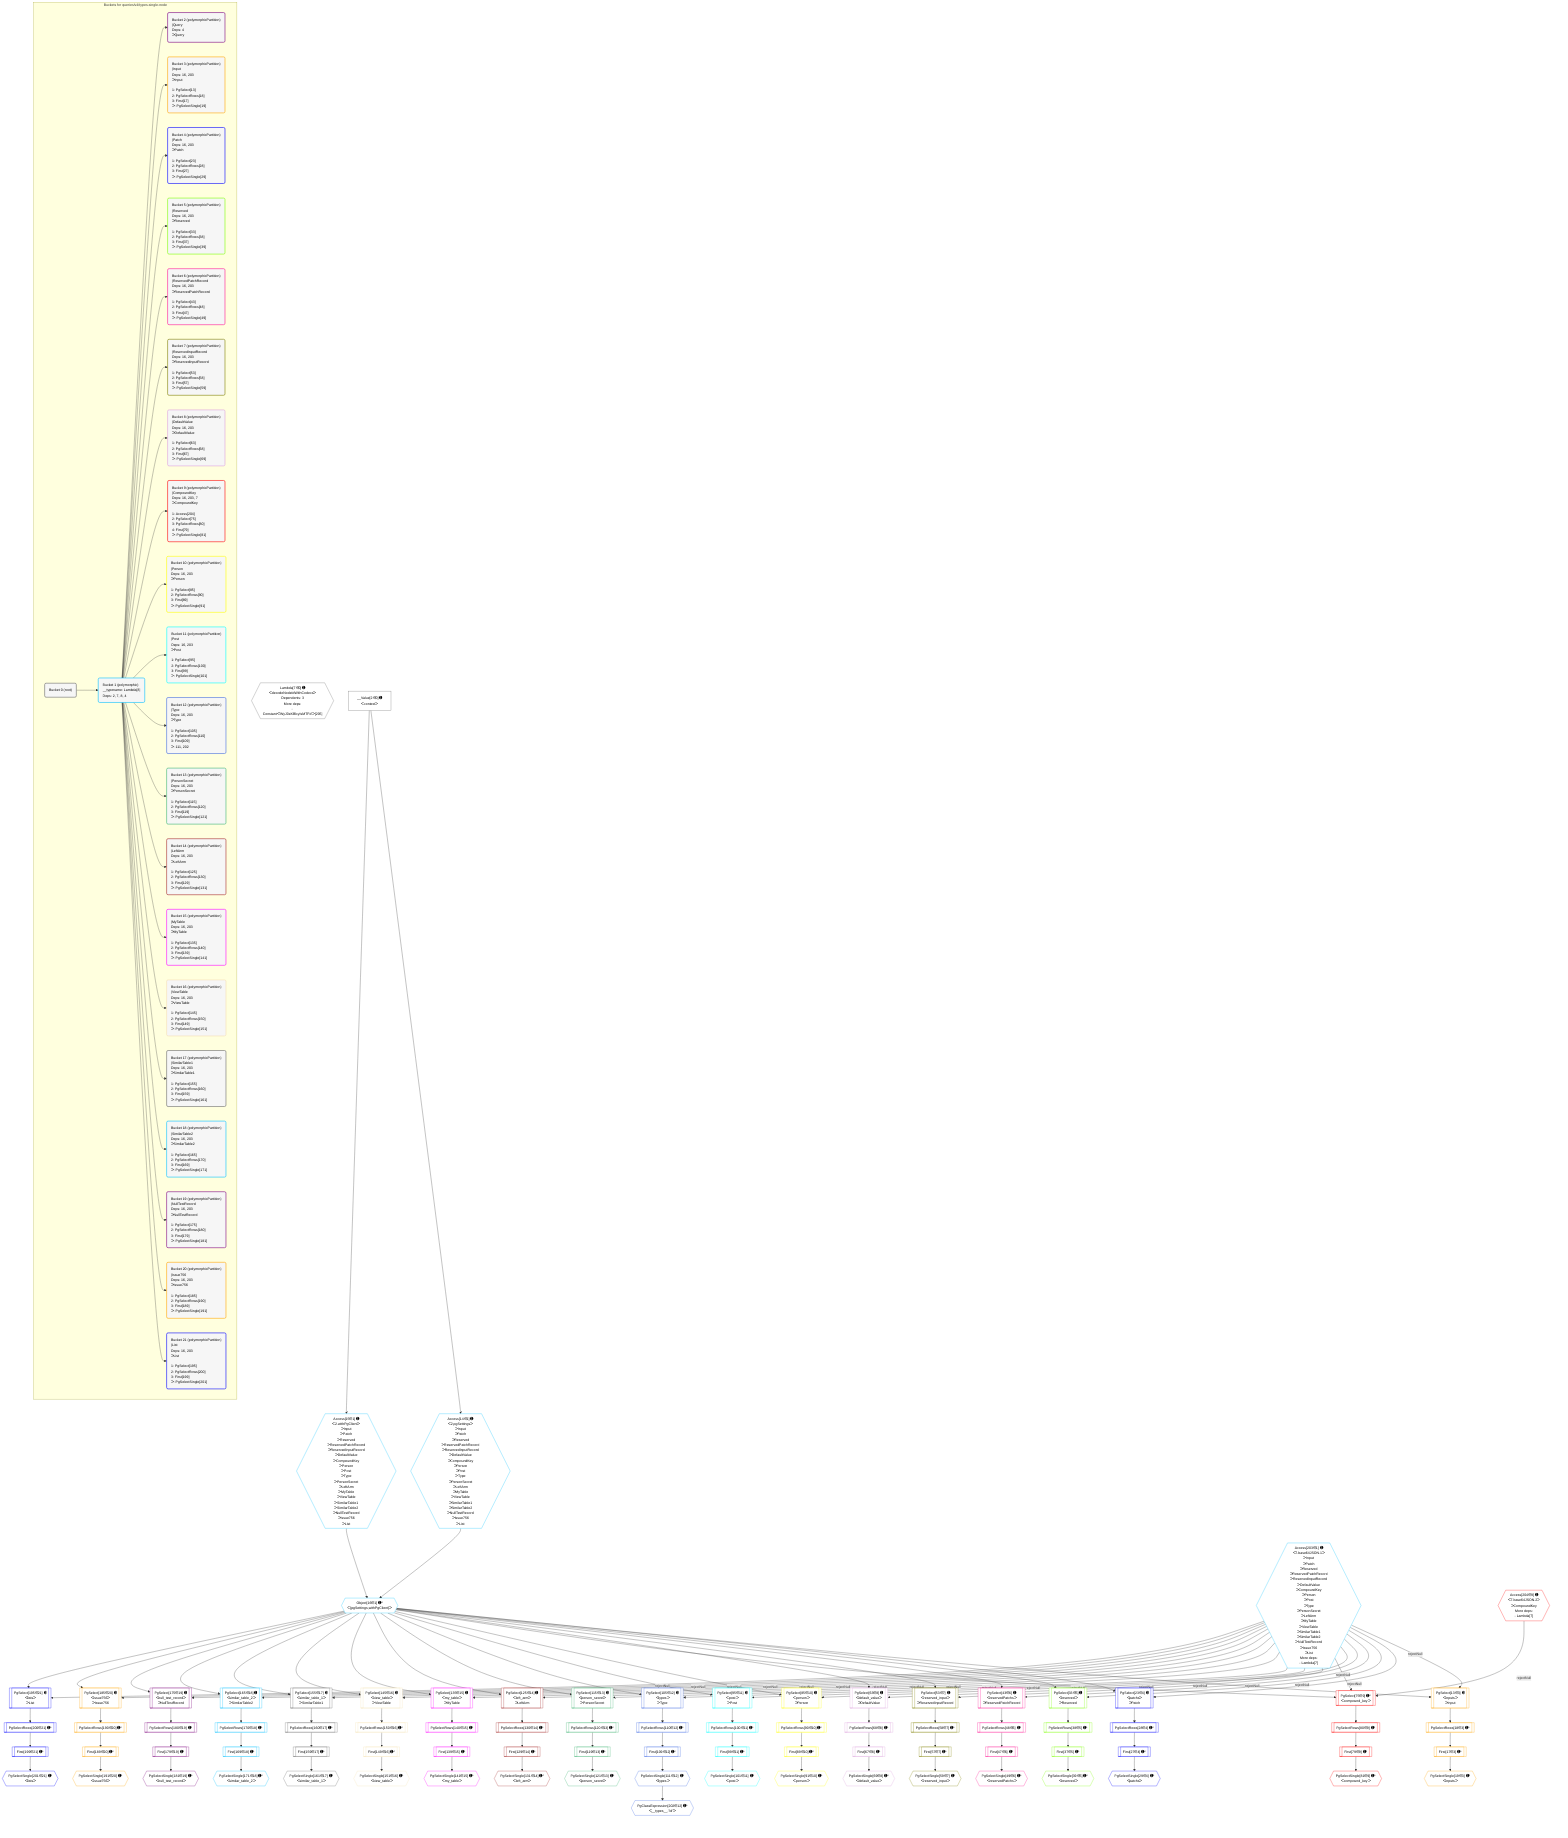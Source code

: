 %%{init: {'themeVariables': { 'fontSize': '12px'}}}%%
graph TD
    classDef path fill:#eee,stroke:#000,color:#000
    classDef plan fill:#fff,stroke-width:1px,color:#000
    classDef itemplan fill:#fff,stroke-width:2px,color:#000
    classDef unbatchedplan fill:#dff,stroke-width:1px,color:#000
    classDef sideeffectplan fill:#fcc,stroke-width:2px,color:#000
    classDef bucket fill:#f6f6f6,color:#000,stroke-width:2px,text-align:left

    subgraph "Buckets for queries/v4/types-single-node"
    Bucket0("Bucket 0 (root)"):::bucket
    Bucket1("Bucket 1 (polymorphic)<br />__typename: Lambda[8]<br />Deps: 2, 7, 8, 4"):::bucket
    Bucket2("Bucket 2 (polymorphicPartition)<br />|Query<br />Deps: 4<br />ᐳQuery"):::bucket
    Bucket3("Bucket 3 (polymorphicPartition)<br />|Input<br />Deps: 16, 203<br />ᐳInput<br /><br />1: PgSelect[13]<br />2: PgSelectRows[18]<br />3: First[17]<br />ᐳ: PgSelectSingle[19]"):::bucket
    Bucket4("Bucket 4 (polymorphicPartition)<br />|Patch<br />Deps: 16, 203<br />ᐳPatch<br /><br />1: PgSelect[23]<br />2: PgSelectRows[28]<br />3: First[27]<br />ᐳ: PgSelectSingle[29]"):::bucket
    Bucket5("Bucket 5 (polymorphicPartition)<br />|Reserved<br />Deps: 16, 203<br />ᐳReserved<br /><br />1: PgSelect[33]<br />2: PgSelectRows[38]<br />3: First[37]<br />ᐳ: PgSelectSingle[39]"):::bucket
    Bucket6("Bucket 6 (polymorphicPartition)<br />|ReservedPatchRecord<br />Deps: 16, 203<br />ᐳReservedPatchRecord<br /><br />1: PgSelect[43]<br />2: PgSelectRows[48]<br />3: First[47]<br />ᐳ: PgSelectSingle[49]"):::bucket
    Bucket7("Bucket 7 (polymorphicPartition)<br />|ReservedInputRecord<br />Deps: 16, 203<br />ᐳReservedInputRecord<br /><br />1: PgSelect[53]<br />2: PgSelectRows[58]<br />3: First[57]<br />ᐳ: PgSelectSingle[59]"):::bucket
    Bucket8("Bucket 8 (polymorphicPartition)<br />|DefaultValue<br />Deps: 16, 203<br />ᐳDefaultValue<br /><br />1: PgSelect[63]<br />2: PgSelectRows[68]<br />3: First[67]<br />ᐳ: PgSelectSingle[69]"):::bucket
    Bucket9("Bucket 9 (polymorphicPartition)<br />|CompoundKey<br />Deps: 16, 203, 7<br />ᐳCompoundKey<br /><br />1: Access[204]<br />2: PgSelect[75]<br />3: PgSelectRows[80]<br />4: First[79]<br />ᐳ: PgSelectSingle[81]"):::bucket
    Bucket10("Bucket 10 (polymorphicPartition)<br />|Person<br />Deps: 16, 203<br />ᐳPerson<br /><br />1: PgSelect[85]<br />2: PgSelectRows[90]<br />3: First[89]<br />ᐳ: PgSelectSingle[91]"):::bucket
    Bucket11("Bucket 11 (polymorphicPartition)<br />|Post<br />Deps: 16, 203<br />ᐳPost<br /><br />1: PgSelect[95]<br />2: PgSelectRows[100]<br />3: First[99]<br />ᐳ: PgSelectSingle[101]"):::bucket
    Bucket12("Bucket 12 (polymorphicPartition)<br />|Type<br />Deps: 16, 203<br />ᐳType<br /><br />1: PgSelect[105]<br />2: PgSelectRows[110]<br />3: First[109]<br />ᐳ: 111, 202"):::bucket
    Bucket13("Bucket 13 (polymorphicPartition)<br />|PersonSecret<br />Deps: 16, 203<br />ᐳPersonSecret<br /><br />1: PgSelect[115]<br />2: PgSelectRows[120]<br />3: First[119]<br />ᐳ: PgSelectSingle[121]"):::bucket
    Bucket14("Bucket 14 (polymorphicPartition)<br />|LeftArm<br />Deps: 16, 203<br />ᐳLeftArm<br /><br />1: PgSelect[125]<br />2: PgSelectRows[130]<br />3: First[129]<br />ᐳ: PgSelectSingle[131]"):::bucket
    Bucket15("Bucket 15 (polymorphicPartition)<br />|MyTable<br />Deps: 16, 203<br />ᐳMyTable<br /><br />1: PgSelect[135]<br />2: PgSelectRows[140]<br />3: First[139]<br />ᐳ: PgSelectSingle[141]"):::bucket
    Bucket16("Bucket 16 (polymorphicPartition)<br />|ViewTable<br />Deps: 16, 203<br />ᐳViewTable<br /><br />1: PgSelect[145]<br />2: PgSelectRows[150]<br />3: First[149]<br />ᐳ: PgSelectSingle[151]"):::bucket
    Bucket17("Bucket 17 (polymorphicPartition)<br />|SimilarTable1<br />Deps: 16, 203<br />ᐳSimilarTable1<br /><br />1: PgSelect[155]<br />2: PgSelectRows[160]<br />3: First[159]<br />ᐳ: PgSelectSingle[161]"):::bucket
    Bucket18("Bucket 18 (polymorphicPartition)<br />|SimilarTable2<br />Deps: 16, 203<br />ᐳSimilarTable2<br /><br />1: PgSelect[165]<br />2: PgSelectRows[170]<br />3: First[169]<br />ᐳ: PgSelectSingle[171]"):::bucket
    Bucket19("Bucket 19 (polymorphicPartition)<br />|NullTestRecord<br />Deps: 16, 203<br />ᐳNullTestRecord<br /><br />1: PgSelect[175]<br />2: PgSelectRows[180]<br />3: First[179]<br />ᐳ: PgSelectSingle[181]"):::bucket
    Bucket20("Bucket 20 (polymorphicPartition)<br />|Issue756<br />Deps: 16, 203<br />ᐳIssue756<br /><br />1: PgSelect[185]<br />2: PgSelectRows[190]<br />3: First[189]<br />ᐳ: PgSelectSingle[191]"):::bucket
    Bucket21("Bucket 21 (polymorphicPartition)<br />|List<br />Deps: 16, 203<br />ᐳList<br /><br />1: PgSelect[195]<br />2: PgSelectRows[200]<br />3: First[199]<br />ᐳ: PgSelectSingle[201]"):::bucket
    end
    Bucket0 --> Bucket1
    Bucket1 --> Bucket2 & Bucket3 & Bucket4 & Bucket5 & Bucket6 & Bucket7 & Bucket8 & Bucket9 & Bucket10 & Bucket11 & Bucket12 & Bucket13 & Bucket14 & Bucket15 & Bucket16 & Bucket17 & Bucket18 & Bucket19 & Bucket20 & Bucket21

    %% plan dependencies
    Lambda7{{"Lambda[7∈0] ➊<br />ᐸdecodeNodeIdWithCodecsᐳ<br />Dependents: 3<br />More deps:<br />- Constantᐸ'WyJ0eXBlcyIsMTFd'ᐳ[205]"}}:::plan
    __Value2["__Value[2∈0] ➊<br />ᐸcontextᐳ"]:::plan
    Object16{{"Object[16∈1] ➊^<br />ᐸ{pgSettings,withPgClient}ᐳ"}}:::plan
    Access14{{"Access[14∈1] ➊<br />ᐸ2.pgSettingsᐳ<br />ᐳInput<br />ᐳPatch<br />ᐳReserved<br />ᐳReservedPatchRecord<br />ᐳReservedInputRecord<br />ᐳDefaultValue<br />ᐳCompoundKey<br />ᐳPerson<br />ᐳPost<br />ᐳType<br />ᐳPersonSecret<br />ᐳLeftArm<br />ᐳMyTable<br />ᐳViewTable<br />ᐳSimilarTable1<br />ᐳSimilarTable2<br />ᐳNullTestRecord<br />ᐳIssue756<br />ᐳList"}}:::plan
    Access15{{"Access[15∈1] ➊<br />ᐸ2.withPgClientᐳ<br />ᐳInput<br />ᐳPatch<br />ᐳReserved<br />ᐳReservedPatchRecord<br />ᐳReservedInputRecord<br />ᐳDefaultValue<br />ᐳCompoundKey<br />ᐳPerson<br />ᐳPost<br />ᐳType<br />ᐳPersonSecret<br />ᐳLeftArm<br />ᐳMyTable<br />ᐳViewTable<br />ᐳSimilarTable1<br />ᐳSimilarTable2<br />ᐳNullTestRecord<br />ᐳIssue756<br />ᐳList"}}:::plan
    Access14 & Access15 --> Object16
    __Value2 --> Access14
    __Value2 --> Access15
    Access203{{"Access[203∈1] ➊<br />ᐸ7.base64JSON.1ᐳ<br />ᐳInput<br />ᐳPatch<br />ᐳReserved<br />ᐳReservedPatchRecord<br />ᐳReservedInputRecord<br />ᐳDefaultValue<br />ᐳCompoundKey<br />ᐳPerson<br />ᐳPost<br />ᐳType<br />ᐳPersonSecret<br />ᐳLeftArm<br />ᐳMyTable<br />ᐳViewTable<br />ᐳSimilarTable1<br />ᐳSimilarTable2<br />ᐳNullTestRecord<br />ᐳIssue756<br />ᐳList<br />More deps:<br />- Lambda[7]"}}:::plan
    PgSelect13[["PgSelect[13∈3] ➊<br />ᐸinputsᐳ<br />ᐳInput"]]:::plan
    Access203 -->|rejectNull| PgSelect13
    Object16 --> PgSelect13
    First17[["First[17∈3] ➊^"]]:::plan
    PgSelectRows18[["PgSelectRows[18∈3] ➊^"]]:::plan
    PgSelectRows18 --> First17
    PgSelect13 --> PgSelectRows18
    PgSelectSingle19{{"PgSelectSingle[19∈3] ➊^<br />ᐸinputsᐳ"}}:::plan
    First17 --> PgSelectSingle19
    PgSelect23[["PgSelect[23∈4] ➊<br />ᐸpatchsᐳ<br />ᐳPatch"]]:::plan
    Access203 -->|rejectNull| PgSelect23
    Object16 --> PgSelect23
    First27[["First[27∈4] ➊^"]]:::plan
    PgSelectRows28[["PgSelectRows[28∈4] ➊^"]]:::plan
    PgSelectRows28 --> First27
    PgSelect23 --> PgSelectRows28
    PgSelectSingle29{{"PgSelectSingle[29∈4] ➊^<br />ᐸpatchsᐳ"}}:::plan
    First27 --> PgSelectSingle29
    PgSelect33[["PgSelect[33∈5] ➊<br />ᐸreservedᐳ<br />ᐳReserved"]]:::plan
    Access203 -->|rejectNull| PgSelect33
    Object16 --> PgSelect33
    First37[["First[37∈5] ➊^"]]:::plan
    PgSelectRows38[["PgSelectRows[38∈5] ➊^"]]:::plan
    PgSelectRows38 --> First37
    PgSelect33 --> PgSelectRows38
    PgSelectSingle39{{"PgSelectSingle[39∈5] ➊^<br />ᐸreservedᐳ"}}:::plan
    First37 --> PgSelectSingle39
    PgSelect43[["PgSelect[43∈6] ➊<br />ᐸreservedPatchsᐳ<br />ᐳReservedPatchRecord"]]:::plan
    Access203 -->|rejectNull| PgSelect43
    Object16 --> PgSelect43
    First47[["First[47∈6] ➊^"]]:::plan
    PgSelectRows48[["PgSelectRows[48∈6] ➊^"]]:::plan
    PgSelectRows48 --> First47
    PgSelect43 --> PgSelectRows48
    PgSelectSingle49{{"PgSelectSingle[49∈6] ➊^<br />ᐸreservedPatchsᐳ"}}:::plan
    First47 --> PgSelectSingle49
    PgSelect53[["PgSelect[53∈7] ➊<br />ᐸreserved_inputᐳ<br />ᐳReservedInputRecord"]]:::plan
    Access203 -->|rejectNull| PgSelect53
    Object16 --> PgSelect53
    First57[["First[57∈7] ➊^"]]:::plan
    PgSelectRows58[["PgSelectRows[58∈7] ➊^"]]:::plan
    PgSelectRows58 --> First57
    PgSelect53 --> PgSelectRows58
    PgSelectSingle59{{"PgSelectSingle[59∈7] ➊^<br />ᐸreserved_inputᐳ"}}:::plan
    First57 --> PgSelectSingle59
    PgSelect63[["PgSelect[63∈8] ➊<br />ᐸdefault_valueᐳ<br />ᐳDefaultValue"]]:::plan
    Access203 -->|rejectNull| PgSelect63
    Object16 --> PgSelect63
    First67[["First[67∈8] ➊^"]]:::plan
    PgSelectRows68[["PgSelectRows[68∈8] ➊^"]]:::plan
    PgSelectRows68 --> First67
    PgSelect63 --> PgSelectRows68
    PgSelectSingle69{{"PgSelectSingle[69∈8] ➊^<br />ᐸdefault_valueᐳ"}}:::plan
    First67 --> PgSelectSingle69
    PgSelect75[["PgSelect[75∈9] ➊^<br />ᐸcompound_keyᐳ"]]:::plan
    Access204{{"Access[204∈9] ➊<br />ᐸ7.base64JSON.2ᐳ<br />ᐳCompoundKey<br />More deps:<br />- Lambda[7]"}}:::plan
    Access203 -->|rejectNull| PgSelect75
    Access204 -->|rejectNull| PgSelect75
    Object16 --> PgSelect75
    First79[["First[79∈9] ➊^"]]:::plan
    PgSelectRows80[["PgSelectRows[80∈9] ➊^"]]:::plan
    PgSelectRows80 --> First79
    PgSelect75 --> PgSelectRows80
    PgSelectSingle81{{"PgSelectSingle[81∈9] ➊^<br />ᐸcompound_keyᐳ"}}:::plan
    First79 --> PgSelectSingle81
    PgSelect85[["PgSelect[85∈10] ➊<br />ᐸpersonᐳ<br />ᐳPerson"]]:::plan
    Access203 -->|rejectNull| PgSelect85
    Object16 --> PgSelect85
    First89[["First[89∈10] ➊^"]]:::plan
    PgSelectRows90[["PgSelectRows[90∈10] ➊^"]]:::plan
    PgSelectRows90 --> First89
    PgSelect85 --> PgSelectRows90
    PgSelectSingle91{{"PgSelectSingle[91∈10] ➊^<br />ᐸpersonᐳ"}}:::plan
    First89 --> PgSelectSingle91
    PgSelect95[["PgSelect[95∈11] ➊<br />ᐸpostᐳ<br />ᐳPost"]]:::plan
    Access203 -->|rejectNull| PgSelect95
    Object16 --> PgSelect95
    First99[["First[99∈11] ➊^"]]:::plan
    PgSelectRows100[["PgSelectRows[100∈11] ➊^"]]:::plan
    PgSelectRows100 --> First99
    PgSelect95 --> PgSelectRows100
    PgSelectSingle101{{"PgSelectSingle[101∈11] ➊^<br />ᐸpostᐳ"}}:::plan
    First99 --> PgSelectSingle101
    PgSelect105[["PgSelect[105∈12] ➊<br />ᐸtypesᐳ<br />ᐳType"]]:::plan
    Access203 -->|rejectNull| PgSelect105
    Object16 --> PgSelect105
    First109[["First[109∈12] ➊^"]]:::plan
    PgSelectRows110[["PgSelectRows[110∈12] ➊^"]]:::plan
    PgSelectRows110 --> First109
    PgSelect105 --> PgSelectRows110
    PgSelectSingle111{{"PgSelectSingle[111∈12] ➊^<br />ᐸtypesᐳ"}}:::plan
    First109 --> PgSelectSingle111
    PgClassExpression202{{"PgClassExpression[202∈12] ➊^<br />ᐸ__types__.”id”ᐳ"}}:::plan
    PgSelectSingle111 --> PgClassExpression202
    PgSelect115[["PgSelect[115∈13] ➊<br />ᐸperson_secretᐳ<br />ᐳPersonSecret"]]:::plan
    Access203 -->|rejectNull| PgSelect115
    Object16 --> PgSelect115
    First119[["First[119∈13] ➊^"]]:::plan
    PgSelectRows120[["PgSelectRows[120∈13] ➊^"]]:::plan
    PgSelectRows120 --> First119
    PgSelect115 --> PgSelectRows120
    PgSelectSingle121{{"PgSelectSingle[121∈13] ➊^<br />ᐸperson_secretᐳ"}}:::plan
    First119 --> PgSelectSingle121
    PgSelect125[["PgSelect[125∈14] ➊<br />ᐸleft_armᐳ<br />ᐳLeftArm"]]:::plan
    Access203 -->|rejectNull| PgSelect125
    Object16 --> PgSelect125
    First129[["First[129∈14] ➊^"]]:::plan
    PgSelectRows130[["PgSelectRows[130∈14] ➊^"]]:::plan
    PgSelectRows130 --> First129
    PgSelect125 --> PgSelectRows130
    PgSelectSingle131{{"PgSelectSingle[131∈14] ➊^<br />ᐸleft_armᐳ"}}:::plan
    First129 --> PgSelectSingle131
    PgSelect135[["PgSelect[135∈15] ➊<br />ᐸmy_tableᐳ<br />ᐳMyTable"]]:::plan
    Access203 -->|rejectNull| PgSelect135
    Object16 --> PgSelect135
    First139[["First[139∈15] ➊^"]]:::plan
    PgSelectRows140[["PgSelectRows[140∈15] ➊^"]]:::plan
    PgSelectRows140 --> First139
    PgSelect135 --> PgSelectRows140
    PgSelectSingle141{{"PgSelectSingle[141∈15] ➊^<br />ᐸmy_tableᐳ"}}:::plan
    First139 --> PgSelectSingle141
    PgSelect145[["PgSelect[145∈16] ➊<br />ᐸview_tableᐳ<br />ᐳViewTable"]]:::plan
    Access203 -->|rejectNull| PgSelect145
    Object16 --> PgSelect145
    First149[["First[149∈16] ➊^"]]:::plan
    PgSelectRows150[["PgSelectRows[150∈16] ➊^"]]:::plan
    PgSelectRows150 --> First149
    PgSelect145 --> PgSelectRows150
    PgSelectSingle151{{"PgSelectSingle[151∈16] ➊^<br />ᐸview_tableᐳ"}}:::plan
    First149 --> PgSelectSingle151
    PgSelect155[["PgSelect[155∈17] ➊<br />ᐸsimilar_table_1ᐳ<br />ᐳSimilarTable1"]]:::plan
    Access203 -->|rejectNull| PgSelect155
    Object16 --> PgSelect155
    First159[["First[159∈17] ➊^"]]:::plan
    PgSelectRows160[["PgSelectRows[160∈17] ➊^"]]:::plan
    PgSelectRows160 --> First159
    PgSelect155 --> PgSelectRows160
    PgSelectSingle161{{"PgSelectSingle[161∈17] ➊^<br />ᐸsimilar_table_1ᐳ"}}:::plan
    First159 --> PgSelectSingle161
    PgSelect165[["PgSelect[165∈18] ➊<br />ᐸsimilar_table_2ᐳ<br />ᐳSimilarTable2"]]:::plan
    Access203 -->|rejectNull| PgSelect165
    Object16 --> PgSelect165
    First169[["First[169∈18] ➊^"]]:::plan
    PgSelectRows170[["PgSelectRows[170∈18] ➊^"]]:::plan
    PgSelectRows170 --> First169
    PgSelect165 --> PgSelectRows170
    PgSelectSingle171{{"PgSelectSingle[171∈18] ➊^<br />ᐸsimilar_table_2ᐳ"}}:::plan
    First169 --> PgSelectSingle171
    PgSelect175[["PgSelect[175∈19] ➊<br />ᐸnull_test_recordᐳ<br />ᐳNullTestRecord"]]:::plan
    Access203 -->|rejectNull| PgSelect175
    Object16 --> PgSelect175
    First179[["First[179∈19] ➊^"]]:::plan
    PgSelectRows180[["PgSelectRows[180∈19] ➊^"]]:::plan
    PgSelectRows180 --> First179
    PgSelect175 --> PgSelectRows180
    PgSelectSingle181{{"PgSelectSingle[181∈19] ➊^<br />ᐸnull_test_recordᐳ"}}:::plan
    First179 --> PgSelectSingle181
    PgSelect185[["PgSelect[185∈20] ➊<br />ᐸissue756ᐳ<br />ᐳIssue756"]]:::plan
    Access203 -->|rejectNull| PgSelect185
    Object16 --> PgSelect185
    First189[["First[189∈20] ➊^"]]:::plan
    PgSelectRows190[["PgSelectRows[190∈20] ➊^"]]:::plan
    PgSelectRows190 --> First189
    PgSelect185 --> PgSelectRows190
    PgSelectSingle191{{"PgSelectSingle[191∈20] ➊^<br />ᐸissue756ᐳ"}}:::plan
    First189 --> PgSelectSingle191
    PgSelect195[["PgSelect[195∈21] ➊<br />ᐸlistsᐳ<br />ᐳList"]]:::plan
    Access203 -->|rejectNull| PgSelect195
    Object16 --> PgSelect195
    First199[["First[199∈21] ➊^"]]:::plan
    PgSelectRows200[["PgSelectRows[200∈21] ➊^"]]:::plan
    PgSelectRows200 --> First199
    PgSelect195 --> PgSelectRows200
    PgSelectSingle201{{"PgSelectSingle[201∈21] ➊^<br />ᐸlistsᐳ"}}:::plan
    First199 --> PgSelectSingle201

    %% define steps
    classDef bucket0 stroke:#696969
    class Bucket0,__Value2,Lambda7 bucket0
    classDef bucket1 stroke:#00bfff
    class Bucket1,Access14,Access15,Object16,Access203 bucket1
    classDef bucket2 stroke:#7f007f
    class Bucket2 bucket2
    classDef bucket3 stroke:#ffa500
    class Bucket3,PgSelect13,First17,PgSelectRows18,PgSelectSingle19 bucket3
    classDef bucket4 stroke:#0000ff
    class Bucket4,PgSelect23,First27,PgSelectRows28,PgSelectSingle29 bucket4
    classDef bucket5 stroke:#7fff00
    class Bucket5,PgSelect33,First37,PgSelectRows38,PgSelectSingle39 bucket5
    classDef bucket6 stroke:#ff1493
    class Bucket6,PgSelect43,First47,PgSelectRows48,PgSelectSingle49 bucket6
    classDef bucket7 stroke:#808000
    class Bucket7,PgSelect53,First57,PgSelectRows58,PgSelectSingle59 bucket7
    classDef bucket8 stroke:#dda0dd
    class Bucket8,PgSelect63,First67,PgSelectRows68,PgSelectSingle69 bucket8
    classDef bucket9 stroke:#ff0000
    class Bucket9,PgSelect75,First79,PgSelectRows80,PgSelectSingle81,Access204 bucket9
    classDef bucket10 stroke:#ffff00
    class Bucket10,PgSelect85,First89,PgSelectRows90,PgSelectSingle91 bucket10
    classDef bucket11 stroke:#00ffff
    class Bucket11,PgSelect95,First99,PgSelectRows100,PgSelectSingle101 bucket11
    classDef bucket12 stroke:#4169e1
    class Bucket12,PgSelect105,First109,PgSelectRows110,PgSelectSingle111,PgClassExpression202 bucket12
    classDef bucket13 stroke:#3cb371
    class Bucket13,PgSelect115,First119,PgSelectRows120,PgSelectSingle121 bucket13
    classDef bucket14 stroke:#a52a2a
    class Bucket14,PgSelect125,First129,PgSelectRows130,PgSelectSingle131 bucket14
    classDef bucket15 stroke:#ff00ff
    class Bucket15,PgSelect135,First139,PgSelectRows140,PgSelectSingle141 bucket15
    classDef bucket16 stroke:#f5deb3
    class Bucket16,PgSelect145,First149,PgSelectRows150,PgSelectSingle151 bucket16
    classDef bucket17 stroke:#696969
    class Bucket17,PgSelect155,First159,PgSelectRows160,PgSelectSingle161 bucket17
    classDef bucket18 stroke:#00bfff
    class Bucket18,PgSelect165,First169,PgSelectRows170,PgSelectSingle171 bucket18
    classDef bucket19 stroke:#7f007f
    class Bucket19,PgSelect175,First179,PgSelectRows180,PgSelectSingle181 bucket19
    classDef bucket20 stroke:#ffa500
    class Bucket20,PgSelect185,First189,PgSelectRows190,PgSelectSingle191 bucket20
    classDef bucket21 stroke:#0000ff
    class Bucket21,PgSelect195,First199,PgSelectRows200,PgSelectSingle201 bucket21